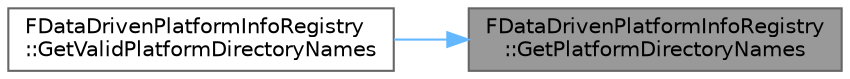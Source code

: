 digraph "FDataDrivenPlatformInfoRegistry::GetPlatformDirectoryNames"
{
 // INTERACTIVE_SVG=YES
 // LATEX_PDF_SIZE
  bgcolor="transparent";
  edge [fontname=Helvetica,fontsize=10,labelfontname=Helvetica,labelfontsize=10];
  node [fontname=Helvetica,fontsize=10,shape=box,height=0.2,width=0.4];
  rankdir="RL";
  Node1 [id="Node000001",label="FDataDrivenPlatformInfoRegistry\l::GetPlatformDirectoryNames",height=0.2,width=0.4,color="gray40", fillcolor="grey60", style="filled", fontcolor="black",tooltip="Gets a set of platform names based on GetAllPlatformInfos, their AdditionalRestrictedFolders This is ..."];
  Node1 -> Node2 [id="edge1_Node000001_Node000002",dir="back",color="steelblue1",style="solid",tooltip=" "];
  Node2 [id="Node000002",label="FDataDrivenPlatformInfoRegistry\l::GetValidPlatformDirectoryNames",height=0.2,width=0.4,color="grey40", fillcolor="white", style="filled",URL="$d8/d4e/structFDataDrivenPlatformInfoRegistry.html#aedfdb7b7352354de91ca073ccb0f6244",tooltip="Gets a set of platform names based on GetAllPlatformInfos, their AdditionalRestrictedFolders,..."];
}
